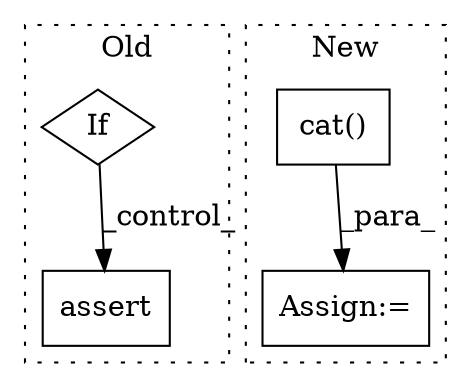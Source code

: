 digraph G {
subgraph cluster0 {
1 [label="assert" a="65" s="4324" l="7" shape="box"];
3 [label="If" a="96" s="4248,4269" l="3,14" shape="diamond"];
label = "Old";
style="dotted";
}
subgraph cluster1 {
2 [label="cat()" a="75" s="4073,4103" l="10,8" shape="box"];
4 [label="Assign:=" a="68" s="4070" l="3" shape="box"];
label = "New";
style="dotted";
}
2 -> 4 [label="_para_"];
3 -> 1 [label="_control_"];
}
